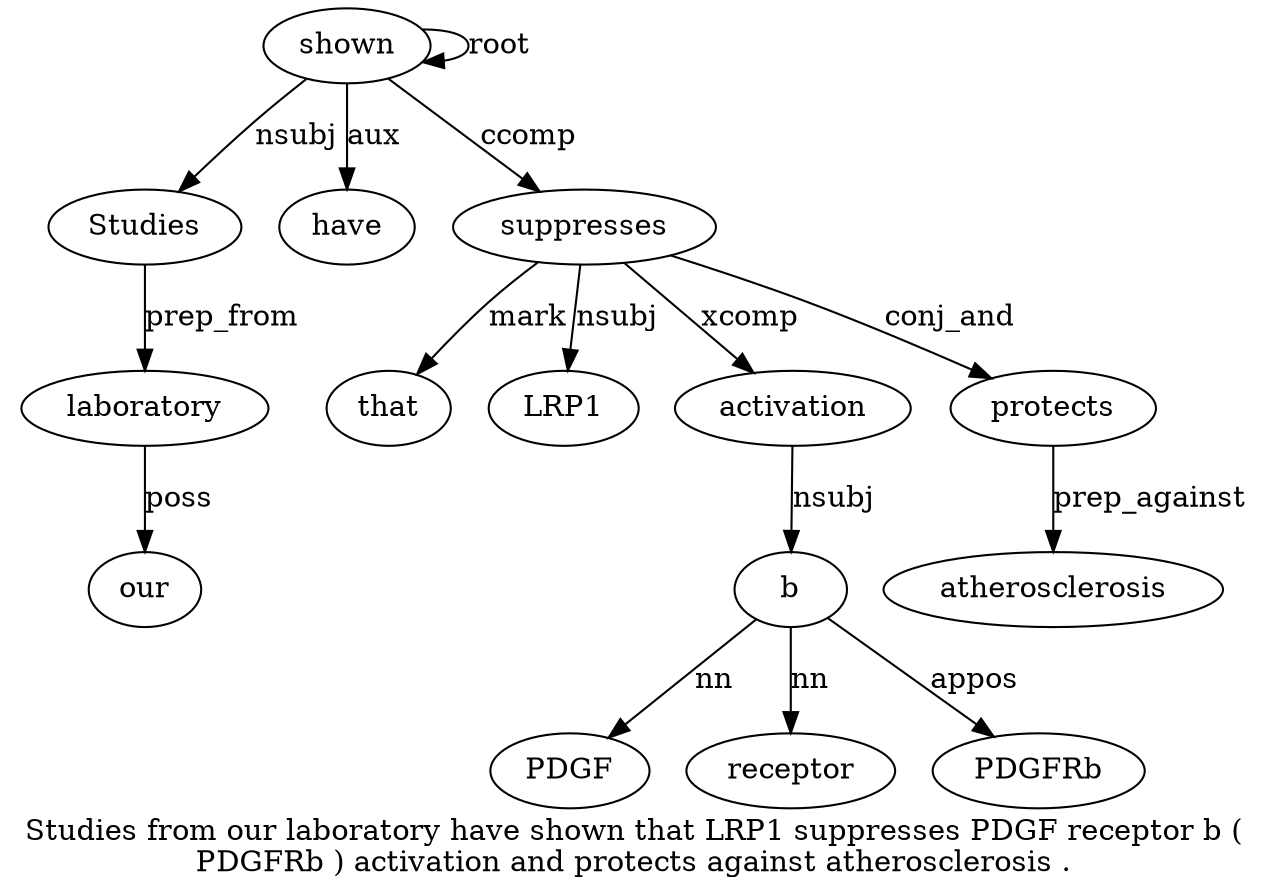 digraph "Studies from our laboratory have shown that LRP1 suppresses PDGF receptor b ( PDGFRb ) activation and protects against atherosclerosis ." {
label="Studies from our laboratory have shown that LRP1 suppresses PDGF receptor b (
PDGFRb ) activation and protects against atherosclerosis .";
shown6 [style=filled, fillcolor=white, label=shown];
Studies1 [style=filled, fillcolor=white, label=Studies];
shown6 -> Studies1  [label=nsubj];
laboratory4 [style=filled, fillcolor=white, label=laboratory];
our3 [style=filled, fillcolor=white, label=our];
laboratory4 -> our3  [label=poss];
Studies1 -> laboratory4  [label=prep_from];
have5 [style=filled, fillcolor=white, label=have];
shown6 -> have5  [label=aux];
shown6 -> shown6  [label=root];
suppresses9 [style=filled, fillcolor=white, label=suppresses];
that7 [style=filled, fillcolor=white, label=that];
suppresses9 -> that7  [label=mark];
LRP18 [style=filled, fillcolor=white, label=LRP1];
suppresses9 -> LRP18  [label=nsubj];
shown6 -> suppresses9  [label=ccomp];
b12 [style=filled, fillcolor=white, label=b];
PDGF10 [style=filled, fillcolor=white, label=PDGF];
b12 -> PDGF10  [label=nn];
receptor11 [style=filled, fillcolor=white, label=receptor];
b12 -> receptor11  [label=nn];
activation16 [style=filled, fillcolor=white, label=activation];
activation16 -> b12  [label=nsubj];
PDGFRb14 [style=filled, fillcolor=white, label=PDGFRb];
b12 -> PDGFRb14  [label=appos];
suppresses9 -> activation16  [label=xcomp];
protects18 [style=filled, fillcolor=white, label=protects];
suppresses9 -> protects18  [label=conj_and];
atherosclerosis20 [style=filled, fillcolor=white, label=atherosclerosis];
protects18 -> atherosclerosis20  [label=prep_against];
}
